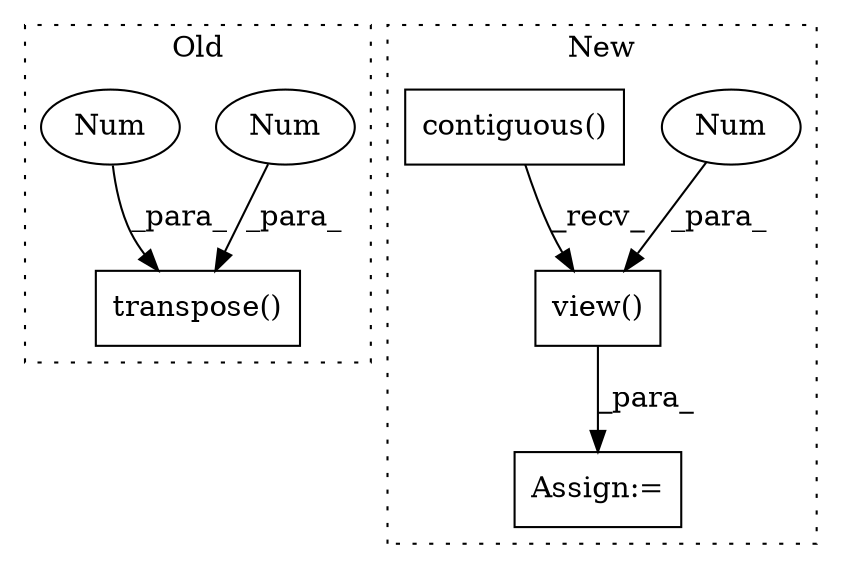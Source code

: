 digraph G {
subgraph cluster0 {
1 [label="transpose()" a="75" s="1542,1566" l="21,1" shape="box"];
3 [label="Num" a="76" s="1563" l="1" shape="ellipse"];
4 [label="Num" a="76" s="1565" l="1" shape="ellipse"];
label = "Old";
style="dotted";
}
subgraph cluster1 {
2 [label="view()" a="75" s="1794,1818" l="16,1" shape="box"];
5 [label="Num" a="76" s="1810" l="2" shape="ellipse"];
6 [label="Assign:=" a="68" s="1791" l="3" shape="box"];
7 [label="contiguous()" a="75" s="1722" l="46" shape="box"];
label = "New";
style="dotted";
}
2 -> 6 [label="_para_"];
3 -> 1 [label="_para_"];
4 -> 1 [label="_para_"];
5 -> 2 [label="_para_"];
7 -> 2 [label="_recv_"];
}